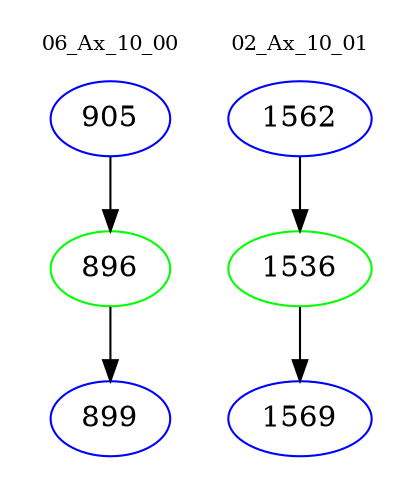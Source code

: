 digraph{
subgraph cluster_0 {
color = white
label = "06_Ax_10_00";
fontsize=10;
T0_905 [label="905", color="blue"]
T0_905 -> T0_896 [color="black"]
T0_896 [label="896", color="green"]
T0_896 -> T0_899 [color="black"]
T0_899 [label="899", color="blue"]
}
subgraph cluster_1 {
color = white
label = "02_Ax_10_01";
fontsize=10;
T1_1562 [label="1562", color="blue"]
T1_1562 -> T1_1536 [color="black"]
T1_1536 [label="1536", color="green"]
T1_1536 -> T1_1569 [color="black"]
T1_1569 [label="1569", color="blue"]
}
}
